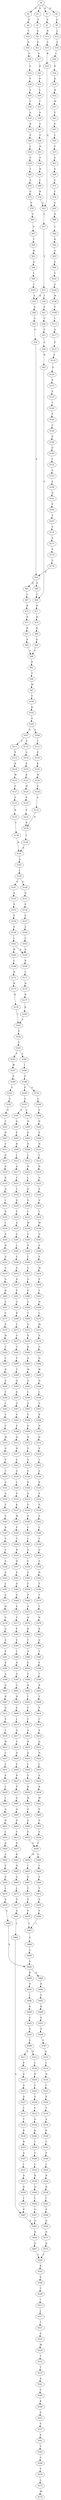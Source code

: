 strict digraph  {
	S0 -> S1 [ label = S ];
	S0 -> S2 [ label = P ];
	S0 -> S3 [ label = H ];
	S0 -> S4 [ label = Q ];
	S1 -> S5 [ label = V ];
	S2 -> S6 [ label = Q ];
	S3 -> S7 [ label = S ];
	S4 -> S8 [ label = S ];
	S5 -> S9 [ label = S ];
	S6 -> S10 [ label = T ];
	S7 -> S11 [ label = N ];
	S8 -> S12 [ label = L ];
	S9 -> S13 [ label = P ];
	S10 -> S14 [ label = H ];
	S11 -> S15 [ label = C ];
	S12 -> S16 [ label = S ];
	S13 -> S17 [ label = S ];
	S14 -> S18 [ label = S ];
	S15 -> S19 [ label = R ];
	S16 -> S20 [ label = L ];
	S17 -> S21 [ label = R ];
	S18 -> S22 [ label = P ];
	S19 -> S23 [ label = Q ];
	S20 -> S24 [ label = R ];
	S21 -> S25 [ label = P ];
	S22 -> S26 [ label = P ];
	S23 -> S27 [ label = L ];
	S24 -> S28 [ label = R ];
	S25 -> S29 [ label = L ];
	S26 -> S30 [ label = A ];
	S27 -> S31 [ label = T ];
	S28 -> S32 [ label = W ];
	S29 -> S33 [ label = T ];
	S30 -> S34 [ label = V ];
	S31 -> S35 [ label = A ];
	S31 -> S36 [ label = T ];
	S32 -> S37 [ label = W ];
	S33 -> S38 [ label = A ];
	S34 -> S39 [ label = A ];
	S35 -> S40 [ label = S ];
	S36 -> S41 [ label = S ];
	S37 -> S42 [ label = P ];
	S38 -> S43 [ label = G ];
	S39 -> S44 [ label = R ];
	S40 -> S45 [ label = G ];
	S41 -> S46 [ label = G ];
	S42 -> S47 [ label = P ];
	S43 -> S48 [ label = G ];
	S44 -> S49 [ label = P ];
	S45 -> S50 [ label = G ];
	S46 -> S51 [ label = G ];
	S47 -> S52 [ label = C ];
	S48 -> S53 [ label = H ];
	S49 -> S54 [ label = L ];
	S50 -> S55 [ label = S ];
	S51 -> S56 [ label = S ];
	S52 -> S57 [ label = P ];
	S53 -> S58 [ label = S ];
	S54 -> S59 [ label = S ];
	S55 -> S60 [ label = N ];
	S55 -> S61 [ label = H ];
	S56 -> S62 [ label = N ];
	S57 -> S63 [ label = G ];
	S58 -> S64 [ label = N ];
	S59 -> S65 [ label = T ];
	S60 -> S66 [ label = C ];
	S61 -> S67 [ label = C ];
	S62 -> S66 [ label = C ];
	S63 -> S68 [ label = S ];
	S64 -> S69 [ label = C ];
	S65 -> S70 [ label = S ];
	S66 -> S71 [ label = R ];
	S67 -> S72 [ label = R ];
	S68 -> S73 [ label = E ];
	S69 -> S74 [ label = R ];
	S70 -> S75 [ label = G ];
	S71 -> S76 [ label = R ];
	S72 -> S77 [ label = R ];
	S73 -> S78 [ label = C ];
	S74 -> S23 [ label = Q ];
	S75 -> S79 [ label = P ];
	S76 -> S80 [ label = K ];
	S77 -> S81 [ label = K ];
	S78 -> S82 [ label = G ];
	S79 -> S83 [ label = G ];
	S80 -> S84 [ label = S ];
	S81 -> S85 [ label = S ];
	S82 -> S86 [ label = N ];
	S83 -> S87 [ label = S ];
	S84 -> S88 [ label = V ];
	S85 -> S88 [ label = V ];
	S86 -> S89 [ label = T ];
	S87 -> S90 [ label = C ];
	S88 -> S91 [ label = P ];
	S89 -> S92 [ label = H ];
	S90 -> S93 [ label = R ];
	S91 -> S94 [ label = T ];
	S92 -> S95 [ label = G ];
	S93 -> S96 [ label = Q ];
	S94 -> S97 [ label = W ];
	S95 -> S98 [ label = S ];
	S96 -> S99 [ label = L ];
	S97 -> S100 [ label = V ];
	S98 -> S101 [ label = S ];
	S99 -> S102 [ label = T ];
	S100 -> S103 [ label = K ];
	S101 -> S104 [ label = A ];
	S102 -> S35 [ label = A ];
	S103 -> S105 [ label = S ];
	S104 -> S106 [ label = W ];
	S105 -> S107 [ label = G ];
	S105 -> S108 [ label = S ];
	S106 -> S109 [ label = P ];
	S107 -> S110 [ label = S ];
	S107 -> S111 [ label = G ];
	S108 -> S112 [ label = T ];
	S109 -> S113 [ label = L ];
	S110 -> S114 [ label = G ];
	S111 -> S115 [ label = P ];
	S112 -> S116 [ label = P ];
	S113 -> S117 [ label = Q ];
	S114 -> S118 [ label = P ];
	S115 -> S119 [ label = R ];
	S116 -> S120 [ label = K ];
	S117 -> S121 [ label = P ];
	S118 -> S122 [ label = K ];
	S119 -> S123 [ label = W ];
	S120 -> S124 [ label = W ];
	S121 -> S125 [ label = A ];
	S122 -> S126 [ label = W ];
	S123 -> S127 [ label = P ];
	S124 -> S128 [ label = P ];
	S125 -> S129 [ label = P ];
	S126 -> S130 [ label = P ];
	S127 -> S131 [ label = S ];
	S128 -> S132 [ label = S ];
	S129 -> S133 [ label = P ];
	S130 -> S134 [ label = S ];
	S131 -> S135 [ label = R ];
	S132 -> S136 [ label = R ];
	S133 -> S137 [ label = V ];
	S134 -> S136 [ label = R ];
	S135 -> S138 [ label = C ];
	S136 -> S139 [ label = C ];
	S137 -> S140 [ label = T ];
	S138 -> S141 [ label = R ];
	S139 -> S141 [ label = R ];
	S140 -> S142 [ label = P ];
	S141 -> S143 [ label = A ];
	S142 -> S144 [ label = G ];
	S143 -> S145 [ label = L ];
	S144 -> S146 [ label = P ];
	S145 -> S147 [ label = E ];
	S145 -> S148 [ label = G ];
	S146 -> S149 [ label = G ];
	S147 -> S150 [ label = D ];
	S148 -> S151 [ label = D ];
	S149 -> S152 [ label = L ];
	S150 -> S153 [ label = P ];
	S151 -> S154 [ label = P ];
	S152 -> S155 [ label = S ];
	S153 -> S156 [ label = E ];
	S154 -> S157 [ label = E ];
	S155 -> S158 [ label = E ];
	S156 -> S159 [ label = S ];
	S157 -> S160 [ label = S ];
	S158 -> S161 [ label = Q ];
	S159 -> S162 [ label = L ];
	S160 -> S163 [ label = L ];
	S161 -> S164 [ label = P ];
	S162 -> S165 [ label = S ];
	S162 -> S166 [ label = R ];
	S163 -> S165 [ label = S ];
	S164 -> S167 [ label = T ];
	S165 -> S168 [ label = R ];
	S166 -> S169 [ label = C ];
	S167 -> S170 [ label = A ];
	S168 -> S171 [ label = C ];
	S169 -> S172 [ label = H ];
	S170 -> S173 [ label = S ];
	S171 -> S174 [ label = H ];
	S172 -> S175 [ label = R ];
	S173 -> S176 [ label = G ];
	S174 -> S177 [ label = R ];
	S175 -> S178 [ label = K ];
	S176 -> S179 [ label = G ];
	S177 -> S180 [ label = K ];
	S178 -> S181 [ label = T ];
	S179 -> S55 [ label = S ];
	S180 -> S181 [ label = T ];
	S181 -> S182 [ label = P ];
	S182 -> S183 [ label = P ];
	S183 -> S184 [ label = A ];
	S183 -> S185 [ label = P ];
	S184 -> S186 [ label = L ];
	S185 -> S187 [ label = W ];
	S186 -> S188 [ label = P ];
	S187 -> S189 [ label = P ];
	S188 -> S190 [ label = P ];
	S188 -> S191 [ label = Q ];
	S189 -> S192 [ label = S ];
	S190 -> S193 [ label = G ];
	S191 -> S194 [ label = G ];
	S192 -> S195 [ label = G ];
	S193 -> S196 [ label = C ];
	S193 -> S197 [ label = T ];
	S194 -> S198 [ label = S ];
	S195 -> S199 [ label = Q ];
	S196 -> S200 [ label = N ];
	S197 -> S201 [ label = S ];
	S198 -> S202 [ label = N ];
	S199 -> S203 [ label = T ];
	S200 -> S204 [ label = E ];
	S201 -> S205 [ label = E ];
	S202 -> S206 [ label = E ];
	S203 -> S207 [ label = N ];
	S204 -> S208 [ label = N ];
	S205 -> S209 [ label = R ];
	S206 -> S210 [ label = N ];
	S207 -> S211 [ label = V ];
	S208 -> S212 [ label = L ];
	S209 -> S213 [ label = L ];
	S210 -> S214 [ label = L ];
	S211 -> S215 [ label = P ];
	S212 -> S216 [ label = N ];
	S213 -> S217 [ label = D ];
	S214 -> S218 [ label = N ];
	S215 -> S219 [ label = P ];
	S216 -> S220 [ label = L ];
	S217 -> S221 [ label = T ];
	S218 -> S222 [ label = Q ];
	S219 -> S223 [ label = R ];
	S220 -> S224 [ label = E ];
	S221 -> S225 [ label = T ];
	S222 -> S226 [ label = E ];
	S223 -> S227 [ label = A ];
	S224 -> S228 [ label = S ];
	S225 -> S229 [ label = S ];
	S226 -> S230 [ label = S ];
	S227 -> S231 [ label = L ];
	S228 -> S232 [ label = I ];
	S229 -> S233 [ label = V ];
	S230 -> S234 [ label = I ];
	S231 -> S235 [ label = D ];
	S232 -> S236 [ label = W ];
	S233 -> S237 [ label = A ];
	S234 -> S238 [ label = W ];
	S235 -> S239 [ label = L ];
	S236 -> S240 [ label = G ];
	S237 -> S241 [ label = G ];
	S238 -> S242 [ label = G ];
	S239 -> S243 [ label = R ];
	S240 -> S244 [ label = P ];
	S241 -> S245 [ label = L ];
	S242 -> S246 [ label = S ];
	S243 -> S247 [ label = R ];
	S244 -> S248 [ label = L ];
	S245 -> S249 [ label = G ];
	S246 -> S250 [ label = V ];
	S247 -> S251 [ label = G ];
	S248 -> S252 [ label = V ];
	S249 -> S253 [ label = A ];
	S250 -> S254 [ label = M ];
	S251 -> S255 [ label = C ];
	S252 -> S256 [ label = S ];
	S253 -> S257 [ label = D ];
	S254 -> S258 [ label = S ];
	S255 -> S259 [ label = G ];
	S256 -> S260 [ label = P ];
	S257 -> S261 [ label = P ];
	S258 -> S262 [ label = T ];
	S259 -> S263 [ label = R ];
	S260 -> S264 [ label = G ];
	S261 -> S265 [ label = G ];
	S262 -> S266 [ label = N ];
	S263 -> S267 [ label = S ];
	S264 -> S268 [ label = T ];
	S265 -> S269 [ label = R ];
	S266 -> S270 [ label = L ];
	S267 -> S271 [ label = G ];
	S268 -> S272 [ label = V ];
	S269 -> S273 [ label = T ];
	S270 -> S274 [ label = M ];
	S271 -> S275 [ label = P ];
	S272 -> S276 [ label = D ];
	S273 -> S277 [ label = G ];
	S274 -> S278 [ label = E ];
	S275 -> S279 [ label = W ];
	S276 -> S280 [ label = R ];
	S277 -> S281 [ label = T ];
	S278 -> S282 [ label = G ];
	S279 -> S283 [ label = C ];
	S280 -> S284 [ label = Q ];
	S281 -> S285 [ label = V ];
	S282 -> S286 [ label = Q ];
	S283 -> S287 [ label = L ];
	S284 -> S288 [ label = W ];
	S285 -> S289 [ label = T ];
	S286 -> S290 [ label = W ];
	S287 -> S291 [ label = R ];
	S288 -> S292 [ label = Q ];
	S289 -> S293 [ label = Q ];
	S290 -> S294 [ label = Q ];
	S291 -> S295 [ label = V ];
	S292 -> S296 [ label = L ];
	S293 -> S297 [ label = S ];
	S294 -> S298 [ label = L ];
	S295 -> S299 [ label = V ];
	S296 -> S300 [ label = G ];
	S297 -> S301 [ label = G ];
	S298 -> S302 [ label = G ];
	S299 -> S303 [ label = L ];
	S300 -> S304 [ label = V ];
	S301 -> S305 [ label = V ];
	S302 -> S306 [ label = K ];
	S303 -> S307 [ label = S ];
	S304 -> S308 [ label = S ];
	S305 -> S309 [ label = P ];
	S306 -> S310 [ label = N ];
	S307 -> S311 [ label = C ];
	S308 -> S312 [ label = D ];
	S309 -> S313 [ label = Q ];
	S310 -> S314 [ label = D ];
	S311 -> S315 [ label = M ];
	S312 -> S316 [ label = P ];
	S313 -> S317 [ label = R ];
	S314 -> S318 [ label = S ];
	S315 -> S319 [ label = Q ];
	S316 -> S320 [ label = A ];
	S317 -> S321 [ label = G ];
	S318 -> S322 [ label = L ];
	S319 -> S323 [ label = S ];
	S320 -> S324 [ label = G ];
	S321 -> S325 [ label = G ];
	S322 -> S326 [ label = A ];
	S323 -> S327 [ label = C ];
	S324 -> S328 [ label = R ];
	S325 -> S329 [ label = L ];
	S326 -> S330 [ label = K ];
	S327 -> S331 [ label = G ];
	S328 -> S332 [ label = S ];
	S329 -> S333 [ label = V ];
	S330 -> S334 [ label = S ];
	S331 -> S335 [ label = A ];
	S332 -> S336 [ label = F ];
	S333 -> S337 [ label = K ];
	S334 -> S338 [ label = F ];
	S335 -> S339 [ label = F ];
	S336 -> S340 [ label = P ];
	S337 -> S341 [ label = W ];
	S338 -> S342 [ label = S ];
	S339 -> S343 [ label = C ];
	S340 -> S344 [ label = C ];
	S341 -> S345 [ label = P ];
	S342 -> S346 [ label = C ];
	S343 -> S347 [ label = H ];
	S344 -> S348 [ label = L ];
	S345 -> S349 [ label = C ];
	S346 -> S350 [ label = T ];
	S347 -> S351 [ label = V ];
	S348 -> S352 [ label = P ];
	S349 -> S353 [ label = R ];
	S350 -> S354 [ label = S ];
	S351 -> S355 [ label = P ];
	S352 -> S356 [ label = F ];
	S353 -> S357 [ label = D ];
	S354 -> S358 [ label = F ];
	S355 -> S359 [ label = A ];
	S356 -> S360 [ label = Y ];
	S357 -> S361 [ label = E ];
	S358 -> S362 [ label = H ];
	S359 -> S363 [ label = S ];
	S360 -> S364 [ label = F ];
	S361 -> S365 [ label = D ];
	S362 -> S366 [ label = F ];
	S363 -> S367 [ label = L ];
	S364 -> S368 [ label = P ];
	S365 -> S369 [ label = S ];
	S366 -> S370 [ label = T ];
	S367 -> S371 [ label = A ];
	S368 -> S372 [ label = A ];
	S369 -> S373 [ label = E ];
	S370 -> S374 [ label = T ];
	S371 -> S375 [ label = H ];
	S372 -> S376 [ label = N ];
	S373 -> S377 [ label = F ];
	S374 -> S378 [ label = N ];
	S375 -> S379 [ label = G ];
	S376 -> S380 [ label = K ];
	S377 -> S381 [ label = P ];
	S378 -> S382 [ label = K ];
	S379 -> S383 [ label = G ];
	S380 -> S384 [ label = T ];
	S381 -> S385 [ label = F ];
	S382 -> S386 [ label = A ];
	S383 -> S387 [ label = S ];
	S384 -> S388 [ label = A ];
	S385 -> S389 [ label = L ];
	S386 -> S390 [ label = T ];
	S387 -> S391 [ label = P ];
	S388 -> S392 [ label = E ];
	S389 -> S393 [ label = H ];
	S390 -> S394 [ label = E ];
	S391 -> S395 [ label = K ];
	S392 -> S396 [ label = T ];
	S393 -> S397 [ label = G ];
	S394 -> S398 [ label = T ];
	S395 -> S399 [ label = A ];
	S396 -> S400 [ label = R ];
	S397 -> S401 [ label = C ];
	S398 -> S402 [ label = R ];
	S399 -> S403 [ label = G ];
	S400 -> S404 [ label = I ];
	S401 -> S405 [ label = N ];
	S402 -> S406 [ label = L ];
	S403 -> S407 [ label = R ];
	S404 -> S408 [ label = P ];
	S405 -> S409 [ label = S ];
	S406 -> S410 [ label = P ];
	S407 -> S411 [ label = G ];
	S408 -> S412 [ label = C ];
	S409 -> S413 [ label = L ];
	S410 -> S414 [ label = C ];
	S411 -> S415 [ label = S ];
	S412 -> S416 [ label = A ];
	S413 -> S417 [ label = A ];
	S414 -> S418 [ label = S ];
	S415 -> S419 [ label = T ];
	S416 -> S420 [ label = R ];
	S417 -> S421 [ label = G ];
	S418 -> S422 [ label = Q ];
	S419 -> S423 [ label = W ];
	S420 -> S424 [ label = S ];
	S421 -> S425 [ label = A ];
	S422 -> S426 [ label = N ];
	S423 -> S427 [ label = C ];
	S424 -> S428 [ label = I ];
	S425 -> S429 [ label = S ];
	S426 -> S430 [ label = L ];
	S427 -> S431 [ label = L ];
	S428 -> S432 [ label = V ];
	S429 -> S433 [ label = R ];
	S430 -> S434 [ label = A ];
	S431 -> S435 [ label = S ];
	S432 -> S436 [ label = R ];
	S433 -> S437 [ label = P ];
	S434 -> S438 [ label = R ];
	S435 -> S439 [ label = L ];
	S436 -> S440 [ label = W ];
	S437 -> S441 [ label = S ];
	S438 -> S442 [ label = W ];
	S439 -> S443 [ label = I ];
	S440 -> S444 [ label = P ];
	S441 -> S445 [ label = A ];
	S442 -> S446 [ label = P ];
	S443 -> S447 [ label = A ];
	S444 -> S448 [ label = S ];
	S445 -> S449 [ label = D ];
	S446 -> S450 [ label = S ];
	S447 -> S451 [ label = N ];
	S448 -> S452 [ label = E ];
	S449 -> S453 [ label = Y ];
	S450 -> S454 [ label = E ];
	S451 -> S455 [ label = L ];
	S452 -> S456 [ label = E ];
	S453 -> S457 [ label = S ];
	S454 -> S456 [ label = E ];
	S455 -> S458 [ label = D ];
	S456 -> S459 [ label = H ];
	S456 -> S460 [ label = S ];
	S457 -> S461 [ label = K ];
	S458 -> S462 [ label = F ];
	S459 -> S463 [ label = I ];
	S460 -> S464 [ label = I ];
	S461 -> S465 [ label = H ];
	S462 -> S466 [ label = P ];
	S463 -> S467 [ label = E ];
	S464 -> S468 [ label = E ];
	S465 -> S469 [ label = A ];
	S466 -> S470 [ label = F ];
	S467 -> S471 [ label = Y ];
	S468 -> S472 [ label = Y ];
	S469 -> S473 [ label = L ];
	S470 -> S474 [ label = L ];
	S471 -> S475 [ label = P ];
	S472 -> S476 [ label = P ];
	S473 -> S477 [ label = D ];
	S474 -> S478 [ label = S ];
	S475 -> S479 [ label = F ];
	S476 -> S480 [ label = F ];
	S477 -> S481 [ label = D ];
	S478 -> S482 [ label = G ];
	S479 -> S483 [ label = L ];
	S480 -> S483 [ label = L ];
	S481 -> S484 [ label = L ];
	S482 -> S485 [ label = S ];
	S483 -> S486 [ label = S ];
	S484 -> S487 [ label = S ];
	S485 -> S488 [ label = Q ];
	S485 -> S489 [ label = K ];
	S486 -> S490 [ label = G ];
	S487 -> S491 [ label = Q ];
	S488 -> S492 [ label = N ];
	S489 -> S493 [ label = N ];
	S490 -> S485 [ label = S ];
	S491 -> S494 [ label = N ];
	S492 -> S495 [ label = L ];
	S493 -> S496 [ label = L ];
	S494 -> S497 [ label = Q ];
	S495 -> S498 [ label = K ];
	S496 -> S499 [ label = K ];
	S497 -> S500 [ label = L ];
	S498 -> S501 [ label = E ];
	S499 -> S502 [ label = E ];
	S500 -> S503 [ label = K ];
	S501 -> S504 [ label = S ];
	S502 -> S505 [ label = A ];
	S503 -> S506 [ label = E ];
	S504 -> S507 [ label = S ];
	S505 -> S508 [ label = S ];
	S506 -> S509 [ label = T ];
	S507 -> S510 [ label = H ];
	S508 -> S511 [ label = Y ];
	S508 -> S512 [ label = H ];
	S509 -> S513 [ label = I ];
	S510 -> S514 [ label = L ];
	S511 -> S515 [ label = P ];
	S512 -> S516 [ label = L ];
	S513 -> S517 [ label = L ];
	S514 -> S518 [ label = N ];
	S515 -> S519 [ label = S ];
	S516 -> S520 [ label = N ];
	S517 -> S521 [ label = T ];
	S518 -> S522 [ label = I ];
	S519 -> S523 [ label = A ];
	S520 -> S524 [ label = I ];
	S521 -> S525 [ label = V ];
	S522 -> S526 [ label = S ];
	S523 -> S527 [ label = D ];
	S524 -> S528 [ label = G ];
	S525 -> S529 [ label = M ];
	S526 -> S530 [ label = Y ];
	S527 -> S531 [ label = Y ];
	S528 -> S532 [ label = F ];
	S529 -> S533 [ label = T ];
	S530 -> S534 [ label = A ];
	S531 -> S535 [ label = T ];
	S532 -> S536 [ label = A ];
	S533 -> S537 [ label = T ];
	S534 -> S538 [ label = K ];
	S535 -> S539 [ label = K ];
	S536 -> S540 [ label = K ];
	S537 -> S541 [ label = A ];
	S538 -> S542 [ label = C ];
	S539 -> S543 [ label = R ];
	S540 -> S544 [ label = C ];
	S541 -> S545 [ label = G ];
	S542 -> S546 [ label = P ];
	S543 -> S547 [ label = A ];
	S544 -> S548 [ label = T ];
	S545 -> S549 [ label = K ];
	S546 -> S550 [ label = L ];
	S547 -> S551 [ label = L ];
	S548 -> S552 [ label = L ];
	S549 -> S553 [ label = E ];
	S550 -> S554 [ label = D ];
	S551 -> S555 [ label = D ];
	S552 -> S556 [ label = D ];
	S553 -> S557 [ label = S ];
	S554 -> S558 [ label = N ];
	S555 -> S559 [ label = D ];
	S556 -> S560 [ label = D ];
	S557 -> S561 [ label = S ];
	S558 -> S562 [ label = L ];
	S559 -> S563 [ label = L ];
	S560 -> S564 [ label = L ];
	S561 -> S565 [ label = V ];
	S562 -> S566 [ label = S ];
	S563 -> S487 [ label = S ];
	S564 -> S567 [ label = S ];
	S565 -> S568 [ label = G ];
	S566 -> S569 [ label = Q ];
	S567 -> S491 [ label = Q ];
	S568 -> S570 [ label = V ];
	S569 -> S571 [ label = N ];
	S570 -> S572 [ label = L ];
	S571 -> S573 [ label = Q ];
	S572 -> S574 [ label = M ];
	S573 -> S500 [ label = L ];
}
